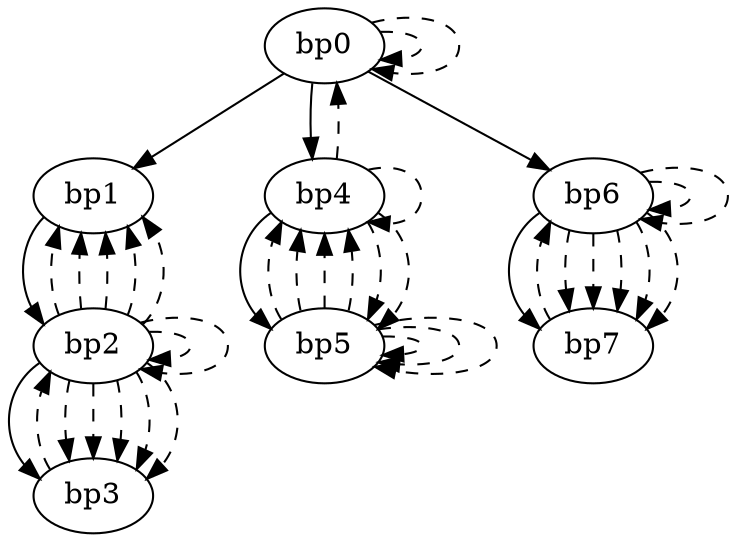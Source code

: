 digraph G {
    n0 [label="bp0"]
    n1 [label="bp1"]
    n2 [label="bp2"]
    n3 [label="bp3"]
    n4 [label="bp4"]
    n5 [label="bp5"]
    n6 [label="bp6"]
    n7 [label="bp7"]

    n0 -> n1 [label=""]
    n0 -> n4 [label=""]
    n0 -> n6 [label=""]
    n0 -> n0 [style=dashed, label=""]
    n0 -> n0 [style=dashed, label=""]
    n4 -> n0 [style=dashed, label=""]
    n1 -> n2 [label=""]
    n2 -> n1 [style=dashed, label=""]
    n2 -> n1 [style=dashed, label=""]
    n2 -> n1 [style=dashed, label=""]
    n2 -> n1 [style=dashed, label=""]
    n2 -> n1 [style=dashed, label=""]
    n2 -> n3 [label=""]
    n2 -> n2 [style=dashed, label=""]
    n2 -> n2 [style=dashed, label=""]
    n3 -> n2 [style=dashed, label=""]
    n2 -> n3 [style=dashed, label=""]
    n2 -> n3 [style=dashed, label=""]
    n2 -> n3 [style=dashed, label=""]
    n2 -> n3 [style=dashed, label=""]
    n2 -> n3 [style=dashed, label=""]
    n4 -> n5 [label=""]
    n5 -> n4 [style=dashed, label=""]
    n5 -> n4 [style=dashed, label=""]
    n5 -> n4 [style=dashed, label=""]
    n4 -> n4 [style=dashed, label=""]
    n5 -> n4 [style=dashed, label=""]
    n4 -> n5 [style=dashed, label=""]
    n5 -> n5 [style=dashed, label=""]
    n5 -> n5 [style=dashed, label=""]
    n4 -> n5 [style=dashed, label=""]
    n5 -> n5 [style=dashed, label=""]
    n6 -> n7 [label=""]
    n6 -> n6 [style=dashed, label=""]
    n6 -> n6 [style=dashed, label=""]
    n7 -> n6 [style=dashed, label=""]
    n6 -> n7 [style=dashed, label=""]
    n6 -> n7 [style=dashed, label=""]
    n6 -> n7 [style=dashed, label=""]
    n6 -> n7 [style=dashed, label=""]
    n6 -> n7 [style=dashed, label=""]
}